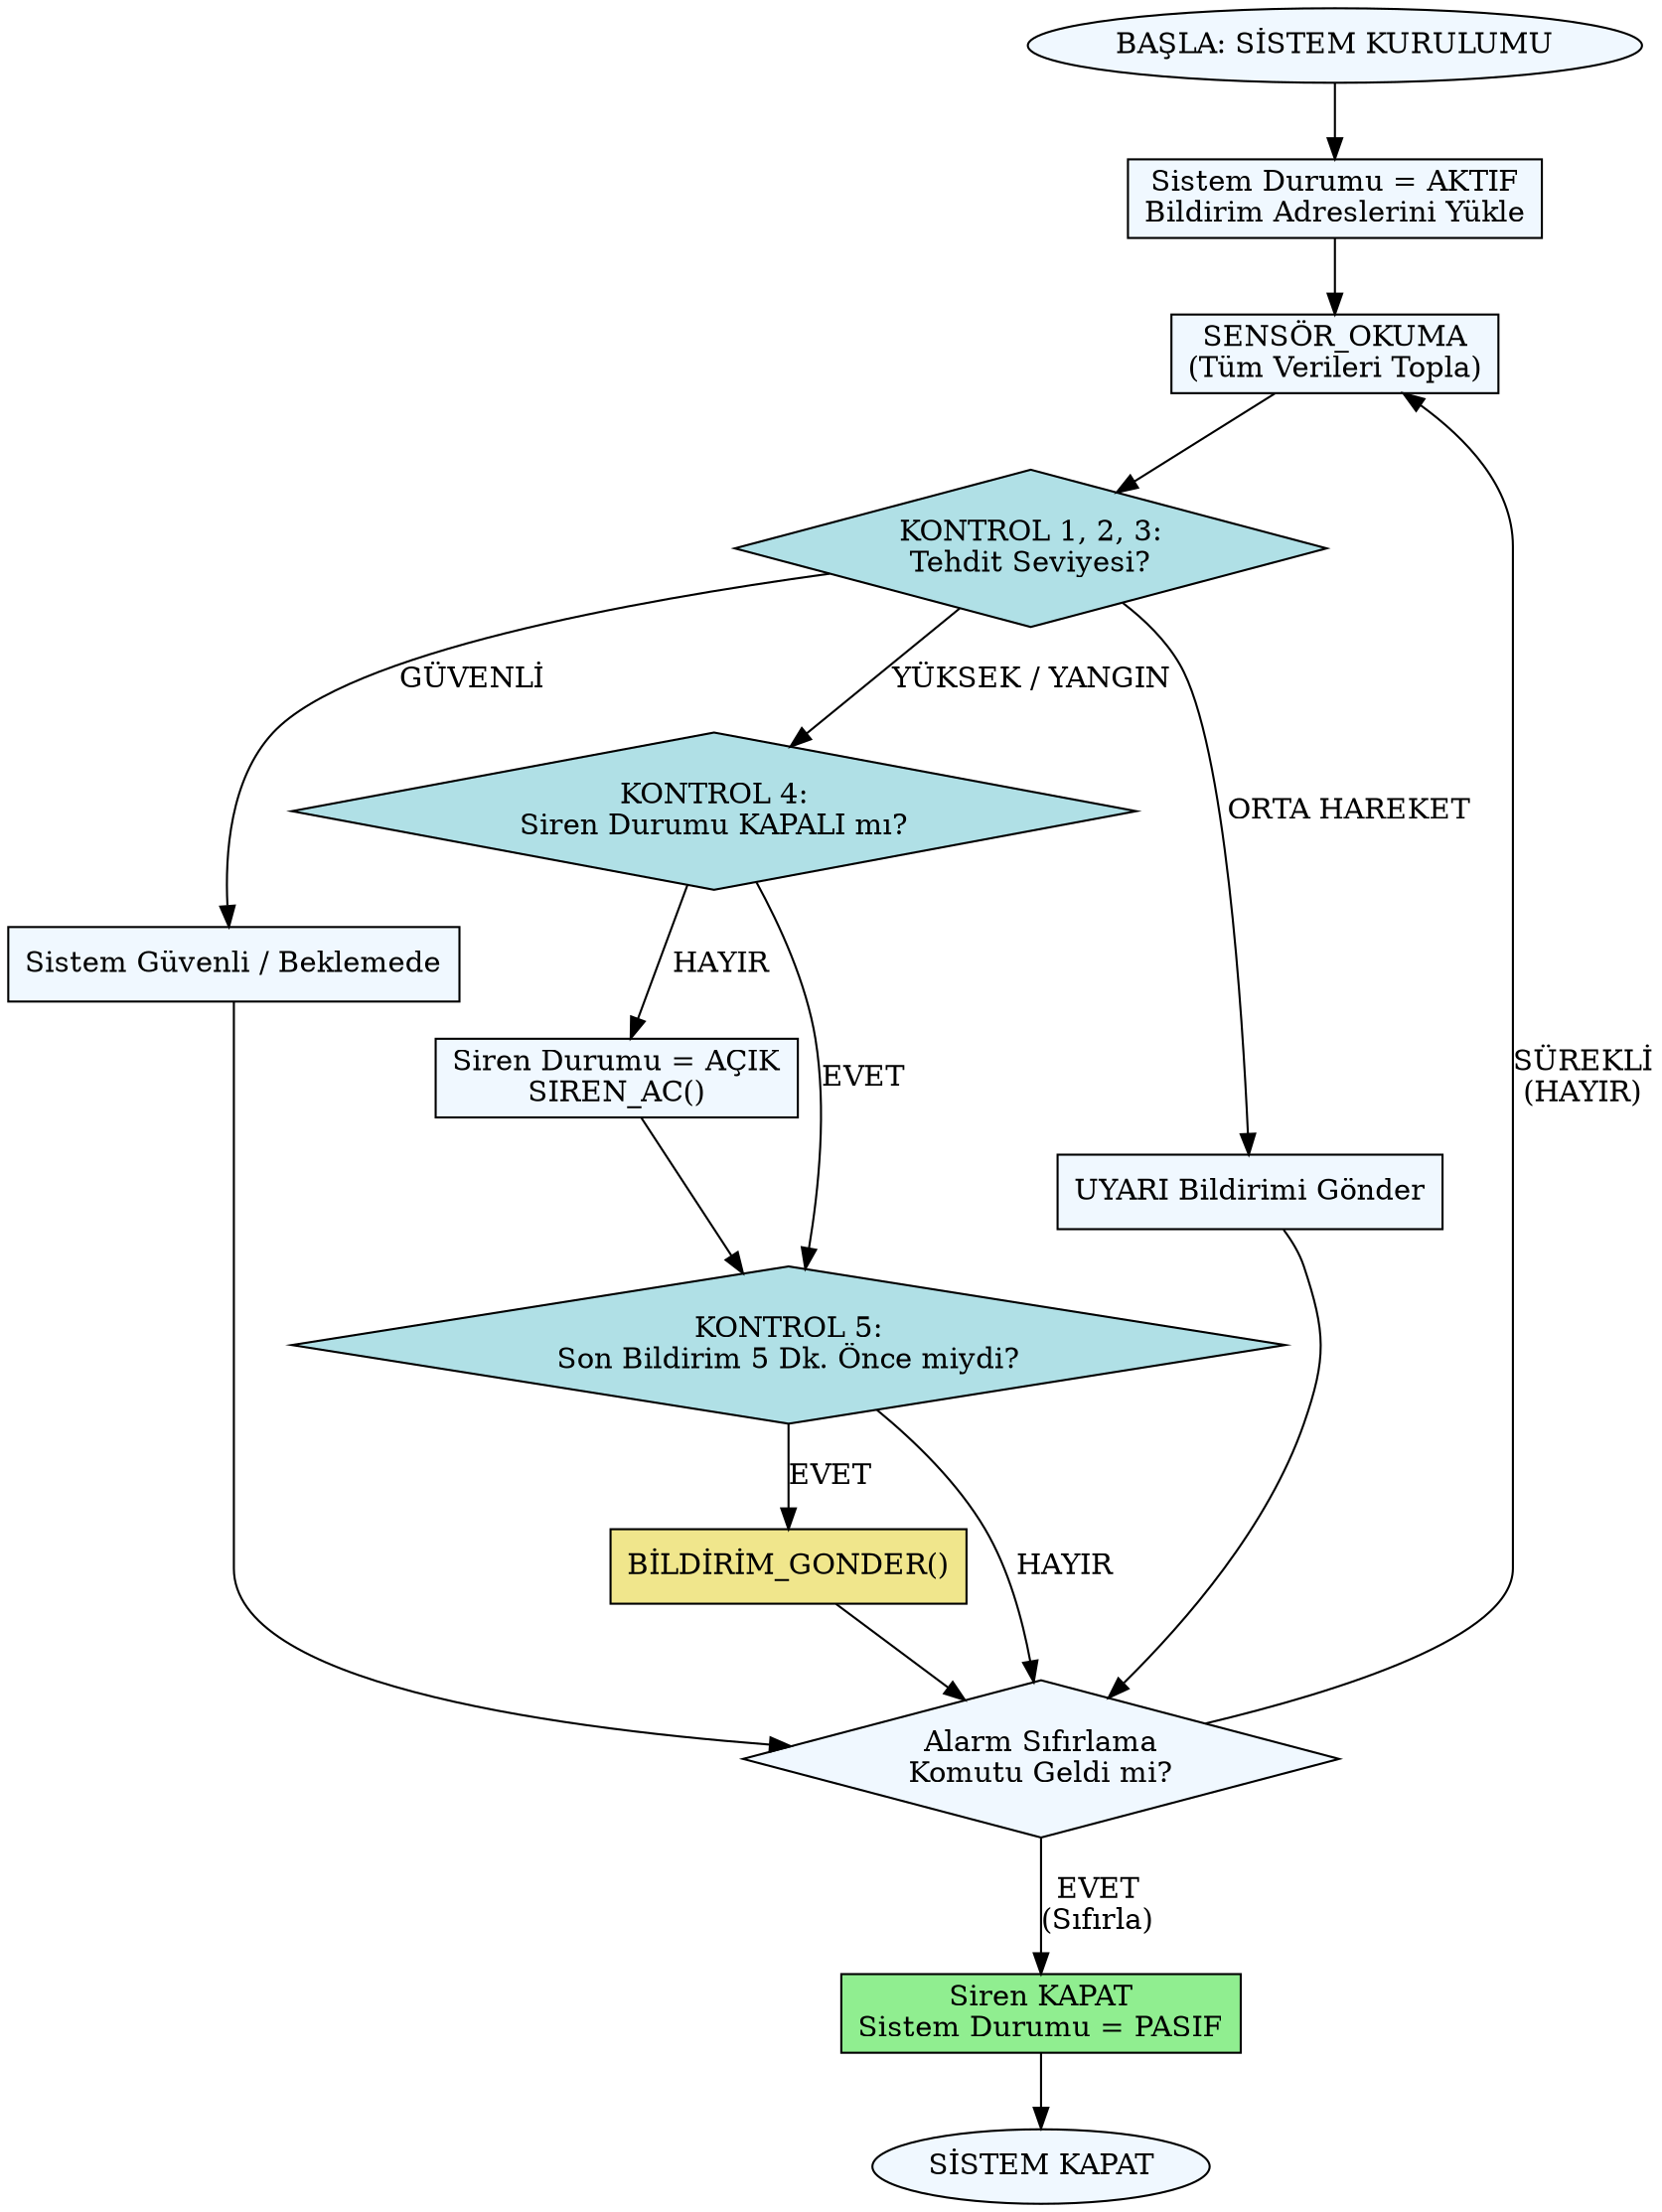 digraph SmartHomeSecurity {
    // Grafik Ayarları
    rankdir=TB;
    node [shape=box, style=filled, fillcolor="#F0F8FF"];

    // Başlangıç ve Bitiş Düğümleri
    start [shape=ellipse, label="BAŞLA: SİSTEM KURULUMU"];
    sistem_aktif [shape=box, label="Sistem Durumu = AKTIF\nBildirim Adreslerini Yükle"];
    end [shape=ellipse, label="SİSTEM KAPAT"];
    
    // İşlem Düğümleri
    sensor_oku [shape=box, label="SENSÖR_OKUMA\n(Tüm Verileri Topla)"];
    eylem_bekle [shape=box, label="Sistem Güvenli / Beklemede"];
    siren_ac [shape=box, label="Siren Durumu = AÇIK\nSIREN_AC()"];
    bildirim_gonder [shape=box, fillcolor="#F0E68C", label="BİLDİRİM_GONDER()"];
    
    // Kontrol/Karar Düğümleri
    tehdit_algilama [shape=diamond, fillcolor="#B0E0E6", label="KONTROL 1, 2, 3:\nTehdit Seviyesi?"];
    alarm_aktif_kontrol [shape=diamond, fillcolor="#B0E0E6", label="KONTROL 4:\nSiren Durumu KAPALI mı?"];
    bildirim_kontrol [shape=diamond, fillcolor="#B0E0E6", label="KONTROL 5:\nSon Bildirim 5 Dk. Önce miydi?"];
    alarm_reset [shape=diamond, label="Alarm Sıfırlama\nKomutu Geldi mi?"];

    // -----------------------------------------------------
    // AKIŞ VE BAĞLANTILAR
    // -----------------------------------------------------

    // I. Sistem Başlangıcı ve Ana Döngüye Giriş
    start -> sistem_aktif;
    sistem_aktif -> sensor_oku;

    // II. Sonsuz Ana Döngü (Sensör Okuma ile Başlar)
    sensor_oku -> tehdit_algilama;
    
    // A. YÜKSEK/ACİL TEHDİT
    tehdit_algilama -> alarm_aktif_kontrol [label="YÜKSEK / YANGIN"];

    alarm_aktif_kontrol -> siren_ac [label="HAYIR"]; // Siren kapalı ise aç
    alarm_aktif_kontrol -> bildirim_kontrol [label="EVET"]; // Siren zaten açıksa, direkt bildirime geç
    siren_ac -> bildirim_kontrol;

    bildirim_kontrol -> bildirim_gonder [label="EVET"]; // Bildirim sıklığı uygun
    bildirim_kontrol -> alarm_reset [label="HAYIR"]; // Bildirim sıklığı uygun değilse sıfırlamaya atla
    bildirim_gonder -> alarm_reset;

    // B. ORTA TEHDİT
    tehdit_algilama -> bildirim_gonder_orta [label="ORTA HAREKET"];
    bildirim_gonder_orta [shape=box, label="UYARI Bildirimi Gönder"];
    bildirim_gonder_orta -> alarm_reset;
    
    // C. GÜVENLİ DURUM
    tehdit_algilama -> eylem_bekle [label="GÜVENLİ"];
    eylem_bekle -> alarm_reset;

    // III. Alarm Sıfırlama ve Döngü Geri Dönüşü
    alarm_reset -> sensor_oku [label="SÜREKLİ\n(HAYIR)"]; // Alarm sıfırlama komutu gelmediyse döngü devam eder

    alarm_reset -> sistem_aktif_kapat [label="EVET\n(Sıfırla)"]; 
    sistem_aktif_kapat [shape=box, fillcolor="#90EE90", label="Siren KAPAT\nSistem Durumu = PASIF"];
    sistem_aktif_kapat -> end; // Sistem PASIF/KAPAT durumuna geçerek döngüden çıkar.
}
